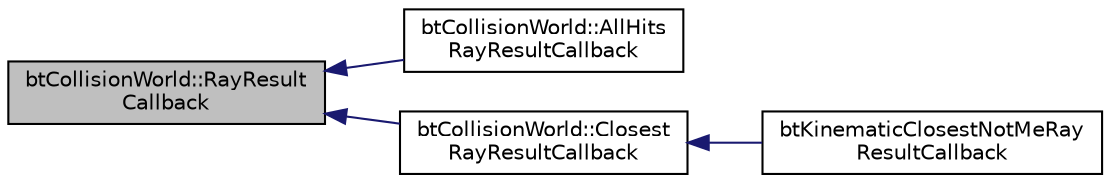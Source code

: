 digraph "btCollisionWorld::RayResultCallback"
{
  edge [fontname="Helvetica",fontsize="10",labelfontname="Helvetica",labelfontsize="10"];
  node [fontname="Helvetica",fontsize="10",shape=record];
  rankdir="LR";
  Node1 [label="btCollisionWorld::RayResult\lCallback",height=0.2,width=0.4,color="black", fillcolor="grey75", style="filled", fontcolor="black"];
  Node1 -> Node2 [dir="back",color="midnightblue",fontsize="10",style="solid",fontname="Helvetica"];
  Node2 [label="btCollisionWorld::AllHits\lRayResultCallback",height=0.2,width=0.4,color="black", fillcolor="white", style="filled",URL="$structbt_collision_world_1_1_all_hits_ray_result_callback.html"];
  Node1 -> Node3 [dir="back",color="midnightblue",fontsize="10",style="solid",fontname="Helvetica"];
  Node3 [label="btCollisionWorld::Closest\lRayResultCallback",height=0.2,width=0.4,color="black", fillcolor="white", style="filled",URL="$structbt_collision_world_1_1_closest_ray_result_callback.html"];
  Node3 -> Node4 [dir="back",color="midnightblue",fontsize="10",style="solid",fontname="Helvetica"];
  Node4 [label="btKinematicClosestNotMeRay\lResultCallback",height=0.2,width=0.4,color="black", fillcolor="white", style="filled",URL="$classbt_kinematic_closest_not_me_ray_result_callback.html"];
}
